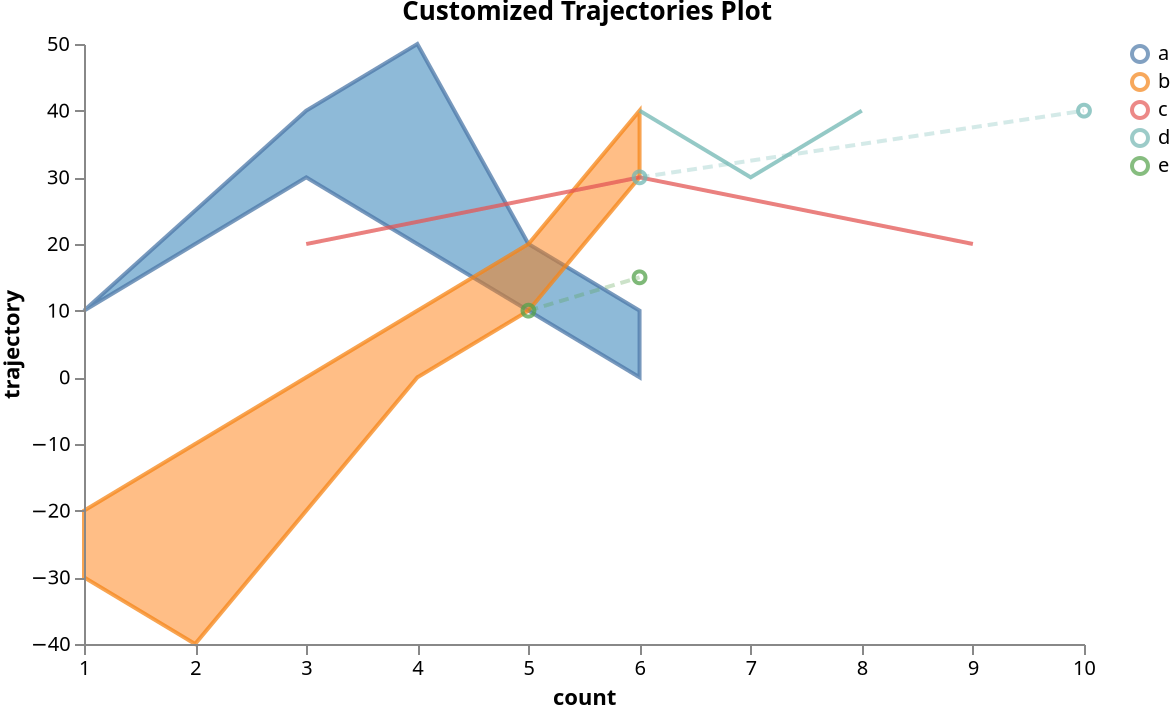 {
  "$schema": "https://vega.github.io/schema/vega/v5.json",
  "width": 500,
  "height": 300,
  "scales": [
    {
      "name": "xscale",
      "type": "linear",
      "range": "width",
      "zero": false,
      "domain": {
        "fields": [
          {"data": "distributions", "field": "timepoint"},
          {"data": "traces", "field": "timepoint"},
          {"data": "points", "field": "timepoint"}
         ]
      }
    },
    {
      "name": "yscale",
      "type": "linear",
      "range": "height",
      "nice": true,
      "zero": true,
      "domain": {
        "fields": [
          {"data": "distributions", "field": "lower"},
          {"data": "distributions", "field": "upper"},
          {"data": "traces", "field": "value"},
          {"data": "points", "field": "value"}
         ]
      }
    },
    {
      "name": "markerscale_v",
      "type": "ordinal",
      "domain": {"data": "markers_v", "field": "label"},
      "range": {"data": "markers_v", "field": "new_color"}
    },
    {
      "name": "markerscale_h",
      "type": "ordinal",
      "domain": {"data": "markers_h", "field": "label"},
      "range": {"data": "markers_h", "field": "new_color"}
    },
    {
      "name": "fillScale",
      "type": "ordinal",
      "domain": {
        "fields": [
          {"data": "distributions", "field": "trajectory"},
          {"data": "traces", "field": "trajectory"},
          {"data": "points", "field": "trajectory"}
         ]
      },
      "range": [ "#1f77b4", "#ff7f0e", "#2ca02c"]
    },
    {
      "name": "color",
      "type": "ordinal",
      "range": "category",
      "domain": {
        "fields": [
          {"data": "distributions", "field": "trajectory"},
          {"data": "traces", "field": "trajectory"},
          {"data": "points", "field": "trajectory"}
         ],
         "sort": {"order": "ascending"}
      }
    },
    {
      "name": "lineStyle",
      "type": "ordinal",
      "domain": ["dashed", "solid"],
      "range": [[5, 5], []]
    }
  ],

  "axes": [
    {
      "orient": "bottom",
      "scale": "xscale", 
      "zindex": 100,
      "title": {"signal": "data('axis_labels')[0].xaxis_label"}
    },
    {
      "orient": "left", 
      "scale": "yscale", 
      "zindex": 100,
      "title": {"signal": "data('axis_labels')[0].yaxis_label"}
    }
  ],

  "signals": [
    {
      "name": "clear", "value": true,
      "on": [
        {
          "events": "mouseup[!event.item]",
          "update": "true",
          "force": true
        }
      ]
    },
    {
      "name": "shift", "value": false,
      "on": [
        {
          "events": "@legendSymbol:click, @legendLabel:click",
          "update": "event.shiftKey",
          "force": true
        }
      ]
    },
    {
      "name": "clicked", "value": null,
      "on": [
        {
          "events": "@legendSymbol:click, @legendLabel:click",
          "update": "{value: datum.value}",
          "force": true
        }
      ]
    },
    {
      "name": "clearData", "value": true,
      "on": [
        {
          "events": "mouseup[!event.item]",
          "update": "true",
          "force": true
        }
      ]
    },
    {
      "name": "clickedData", "value": null,
      "on": [
        {
          "events": "@area:click",
          "update": "{value: datum.trajectory}",
          "force": true
        }
      ]
    },
    {
      "name": "logLegendClick",
      "value": null,
      "on": [
        {
          "events": "@legendSymbol:click, @legendLabel:click",
          "update": "{datum: datum}",
          "force": true
        }
      ]
    },
    {
      "description": "Active datapoint",
      "name": "activated_datapoint", "value": null,
      "on": [
        {
          "events": "symbol:mouseover",
          "update": "item()"
        },
        {
          "events": "symbol:mouseout",
          "update": "null"
        }
      ]
    },
    {
      "name": "logAreaClick",
      "value": null,
      "on": [
        {
          "events": "@area:click",
          "update": "{datum: datum}",
          "force": true
        }
      ]
    }
  ],

  "config": {
    "logLevel": "warn"
  },

  "legends": [
    {
      "name": "color_legend",
      "stroke": "color",
      "encode": {
        "symbols": {
          "name": "legendSymbol",
          "interactive": true,
          "update": {
            "fill": {"value": "transparent"},
            "strokeWidth": {"value": 2},
            "opacity": [
              {"test": "!length(data('selected')) || indata('selected', 'value', datum.value) || indata('selectedData', 'value', datum.value)", "value": 0.7},
              {"value": 0.15}
            ],
            "size": {"value": 64}
          }
        },
        "labels": {
          "name": "legendLabel",
          "interactive": true,
          "update": {
            "opacity": [
              {"test": "!length(data('selectedData')) || indata('selectedData', 'value', datum.value)", "value": 1},
              {"value": 0.25}
            ]
          }
        }
      }
    },
    {
      "name": "marker_color_legend_v",
      "fill": "markerscale_v",
      "encode": {
        "symbols": {
          "name": "markerLegendSymbol_v",
          "interactive": true,
          "update": {
            "size": {"value": 100},
            "shape": {"value": "square"},
            "stroke": {"value": "transparent"},
            "opacity": {"value": 1}
          }
        },
        "labels": {
          "name": "markerLegendLabel",
          "interactive": true,
          "update": {
            "text": {"field": "label"},
            "fill": {"value": "black"},
            "opacity": {"value": 1}
          }
        }
      }
    },

    {
      "name": "marker_color_legend_h",
      "fill": "markerscale_h",
      "encode": {
        "symbols": {
          "name": "markerLegendSymbol_h",
          "interactive": true,
          "update": {
            "size": {"value": 100},
            "shape": {"value": "square"},
            "stroke": {"value": "transparent"},
            "opacity": {"value": 1}
          }
        },
        "labels": {
          "name": "markerLegendLabel",
          "interactive": true,
          "update": {
            "text": {"field": "label"},
            "fill": {"value": "black"},
            "opacity": {"value": 1}
          }
        }
      }
    }
  ],

  "marks": [
    {
      "type": "group",
      "zindex": 3,
      "name": "_points",
      "from": {
        "facet": {
          "name": "points_split",
          "data": "points",
          "groupby": "trajectory"
        }
      },
      "marks": [
        {
          "type": "symbol",
          "name": "_points_symbol",
          "from": {"data": "points_split"},
          "zindex": 3,
          "encode": {
            "update": {
              "x": {"scale": "xscale", "field": "timepoint"},
              "y": {"scale": "yscale", "field": "value"},
              "size": {"value": 35},
              "strokeWidth": {"value": 2},
              "stroke": {"scale": "color", "field": "trajectory"},
              "fillOpacity": [
                {"test": "!length(data('selected')) || indata('selected', 'value', datum.trajectory)", "value": 0.5},
                {"value": 0.15}
              ],
              "strokeOpacity": [
                {"test": "!length(data('selected')) || indata('selected', 'value', datum.trajectory)", "value": 0.75},
                {"value": 0.15}
              ],
              "tooltip": {"field": "value"}
            },
            "hover": {
              "fillOpacity": {"value": 0.9}
            }
          }
        },
        {
          "type": "line",
          "name": "_points_line",
          "from": {"data": "points_split"},
          "zindex": 3,
          "encode": {
            "update": {
              "x": {"scale": "xscale", "field": "timepoint"},
              "y": {"scale": "yscale", "field": "value"},
              "strokeWidth": {"value": 2},
              "stroke": {"scale": "color", "field": "trajectory"},
              "interpolate": {"value": "linear"},
              "strokeDash": {"value": [5, 3]},
              "strokeOpacity": [
                {"test": "!length(data('selected')) || indata('selected', 'value', datum.trajectory)", "value": 0.3},
                {"value": 0.1}
              ]
            },
            "hover": {
              "fillOpacity": {"value": 0.9}
            }
          }
        }
      ]
    },
    {
      "type": "group",
      "zindex": 2,
      "name": "_traces",
      "from": {
        "facet": {
          "name": "traces_split",
          "data": "traces",
          "groupby": "trajectory"
        }
      },
      "marks": [
        {
          "type": "line",
          "name": "_traces_lines",
          "from": {"data": "traces_split"},
          "encode": {
            "update": {
              "x": {"scale": "xscale", "field": "timepoint"},
              "y": {"scale": "yscale", "field": "value"},
              "strokeWidth": {"value": 2},
              "stroke": {"scale": "color", "field": "trajectory"},
              "interpolate": {"value": "linear"},
              "strokeOpacity": [
                {"test": "!length(data('selected')) || indata('selected', 'value', datum.trajectory)", "value": 0.75},
                {"value": 0.15}
              ]
            },
            "hover": {
              "fillOpacity": {"value": 0.9}
            }
          }
        }
      ]
    },
    {
      "type": "group",
      "name": "_distributions",
      "zindex": 1,
      "from": {
        "facet": {
          "name": "trajectory_split",
          "data": "distributions",
          "groupby": "trajectory"
        }
      },
      "marks": [
        {
          "type": "area",
          "name": "area",
          "interactive": true,
          "from": {"data": "trajectory_split"},
          "encode": {
            "update": {
              "x": {"scale": "xscale", "field": "timepoint"},
              "y": {"scale": "yscale", "field": "upper"},
              "y2": {"scale": "yscale", "field": "lower"},
              "interpolate": {"value": "linear"},
              "strokeWidth": {"value": 2},
              "fill": {"scale": "fillScale", "field": "trajectory"},
              "stroke": {"scale": "color", "field": "trajectory"},
              "fillOpacity": [
                {"test": "!length(data('selected')) || indata('selected', 'value', datum.trajectory)", "value": 0.5},
                {"value": 0.15}
              ],
              "strokeOpacity": [
                {"test": "!length(data('selected')) || indata('selected', 'value', datum.trajectory)", "value": 0.75},
                {"value": 0.15}
              ]
            },
            "hover": {
              "fillOpacity": {"value": 0.9}
            }
          }
        }
      ]
    },
    {
      "type": "group",
      "name": "_markers_v",
      "marks": [
        {
          "type": "rule",
          "name": "_marker_v text",
          "from": {"data": "markers_v"},
          "encode": {
            "enter": {"stroke": {"scale": "markerscale_v", "field": "label"},
            "strokeDash": {"scale": "lineStyle", "field": "type"}},
            "update": {
              "x": {"scale": "xscale", "field": "axis_value"},
              "y2": {"value": 0},
              "y": {"signal": "height"},
              "opacity": {"value": 1}
            }
          }
        }
      ]
    },
    {
      "type": "group",
      "name": "_markers_h",
      "marks": [
        {
          "type": "rule",
          "name": "_marker_h text",
          "from": {"data": "markers_h"},
          "encode": {
            "enter": {"stroke": {"scale": "markerscale_h", "field": "label"},
            "strokeDash": {"scale": "lineStyle", "field": "type"}},
            "update": {
              "y": {"scale": "yscale", "field": "axis_value"},
              "x2": {"value": 0},
              "x": {"signal": "width"},
              "opacity": {"value": 1}
            }
          }
        }
      ]
    }
  ],

  "data": [
    {
      "name": "distributions",
      "values": [
        {"timepoint": 1, "upper": 10, "lower": 10, "trajectory": "a"},
        {"timepoint": 2, "upper": 20, "lower": 25, "trajectory": "a"},
        {"timepoint": 4, "upper": 20, "lower": 50, "trajectory": "a"},
        {"timepoint": 6, "upper": 0, "lower": 10, "trajectory": "a"},
        {"timepoint": 1, "upper": -30, "lower": -20, "trajectory": "b"},
        {"timepoint": 5, "upper": 10, "lower": 20, "trajectory": "a"},
        {"timepoint": 2, "upper": -40, "lower": -10, "trajectory": "b"},
        {"timepoint": 3, "upper": -20, "lower": 0, "trajectory": "b"},
        {"timepoint": 3, "upper": 30, "lower": 40, "trajectory": "a"},
        {"timepoint": 5, "upper": 10, "lower": 20, "trajectory": "b"},
        {"timepoint": 4, "upper": 0, "lower": 10, "trajectory": "b"},
        {"timepoint": 6, "upper": 30, "lower": 40, "trajectory": "b"}
      ],
      "transform": [
        {"type": "collect", "sort": {"field": ["trajectory", "timepoint"]}},
        {
          "type": "formula",
          "expr": "warn('DEBUG: timepoint=' + datum.timepoint + ', upper=' + datum.upper + ', lower=' + datum.lower + ', trajectory=' + datum.trajectory, null)",
          "as": "debugInfo"
        }
      ]
    },
    {
      "name": "traces",
      "values": [
        {"timepoint": 6, "value": 30, "trajectory": "c"},
        {"timepoint": 9, "value": 20, "trajectory": "c"},
        {"timepoint": 3, "value": 20, "trajectory": "c"},
        {"timepoint": 7, "value": 30, "trajectory": "d"},
        {"timepoint": 6, "value": 40, "trajectory": "d"},
        {"timepoint": 8, "value": 40, "trajectory": "d"}
      ],
      "transform": [
        {"type": "filter", "expr": "isValid(datum.value)"},
        {"type": "collect", "sort": {"field": ["trajectory", "timepoint"]}},
        {
          "type": "formula",
          "expr": "warn('DEBUG: timepoint=' + datum.timepoint + ', value=' + datum.value + ', trajectory=' + datum.trajectory, null)",
          "as": "debugInfo"
        }
      ]
    },
    {
      "name": "points",
      "values": [
        {"timepoint": 6, "value": 30, "trajectory": "d"},
        {"timepoint": 10, "value": 40, "trajectory": "d"},
        {"timepoint": 5, "value": 10, "trajectory": "e"},
        {"timepoint": 6, "value": 15, "trajectory": "e"}
      ],
      "transform": [
        {
          "type": "formula",
          "expr": "warn('DEBUG: timepoint=' + datum.timepoint + ', value=' + datum.value + ', trajectory=' + datum.trajectory, null)",
          "as": "debugInfo"
        }
      ]
    },
    {
      "name": "markers_v",
      "values": [
        {"axis_value": 3, "label": "", "new_color": "", "type": ""}
      ]
    },
    {
      "name": "markers_h",
      "values": [
        {"axis_value": 3, "label": "", "new_color": "", "type": ""}
      ]
    },
    {
      "name": "axis_labels",
      "values": [{"xaxis_label": "count", "yaxis_label": "trajectory"}]
    },
    {
      "name": "selected",
      "on": [
        {
          "trigger": "clear",
          "remove": true
        },
        {
          "trigger": "!shift",
          "remove": true
        },
        {
          "trigger": "!shift && clicked",
          "insert": "clicked"
        },
        {
          "trigger": "shift && clicked",
          "toggle": "clicked"
        }
      ]
    },
    {
      "name": "selectedData",
      "on": [
        {
          "trigger": "clearData",
          "remove": true
        },
        {
          "trigger": "clickedData",
          "toggle": "clickedData"
        }
      ]
    }
  ],
  "title": "Customized Trajectories Plot"
}